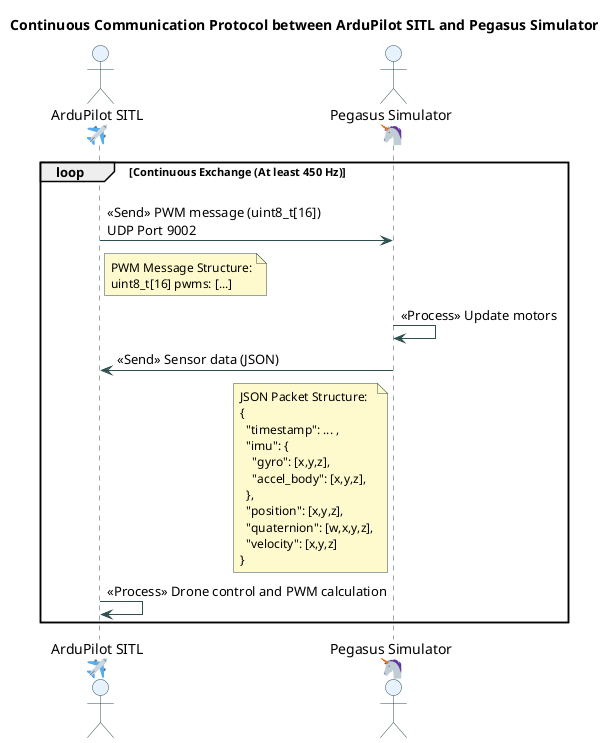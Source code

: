 @startuml pegasus_communication

skinparam backgroundColor #FFFFFF

skinparam sequence {
    ArrowColor DarkSlateGray
    ActorBorderColor DarkSlateGray
    LifeLineBorderColor DarkSlateGray
    LifeLineBackgroundColor #E6F3FF
    ParticipantBorderColor DarkSlateGray
    ParticipantBackgroundColor #E6FFE6
    BoxBorderColor DarkSlateGray
    BoxBackgroundColor #EEEEEE
}

skinparam actor {
    BackgroundColor #E6F3FF
    BorderColor DarkSlateGray
    FontColor Black
    FontSize 14
}

skinparam note {
    BackgroundColor #FFFACD
    BorderColor DarkSlateGray
    FontColor Black
    FontSize 12
}

title Continuous Communication Protocol between ArduPilot SITL and Pegasus Simulator

actor ArduPilot as "ArduPilot SITL\n<:airplane:>" 
actor Pegasus as "Pegasus Simulator\n<:unicorn:>" 

loop Continuous Exchange (At least 450 Hz)

    ArduPilot -> Pegasus : \n<<Send>> PWM message (uint8_t[16])\nUDP Port 9002
    
    note right of ArduPilot
      PWM Message Structure:
      uint8_t[16] pwms: [...]
    end note
    
    Pegasus -> Pegasus : <<Process>> Update motors

    Pegasus -> ArduPilot : <<Send>> Sensor data (JSON)
    
    note left of Pegasus
      JSON Packet Structure:
      {
        "timestamp": ... ,
        "imu": {
          "gyro": [x,y,z],
          "accel_body": [x,y,z],
        },
        "position": [x,y,z],
        "quaternion": [w,x,y,z],
        "velocity": [x,y,z]
      }
    end note

    ArduPilot -> ArduPilot : <<Process>> Drone control and PWM calculation

end
@enduml
